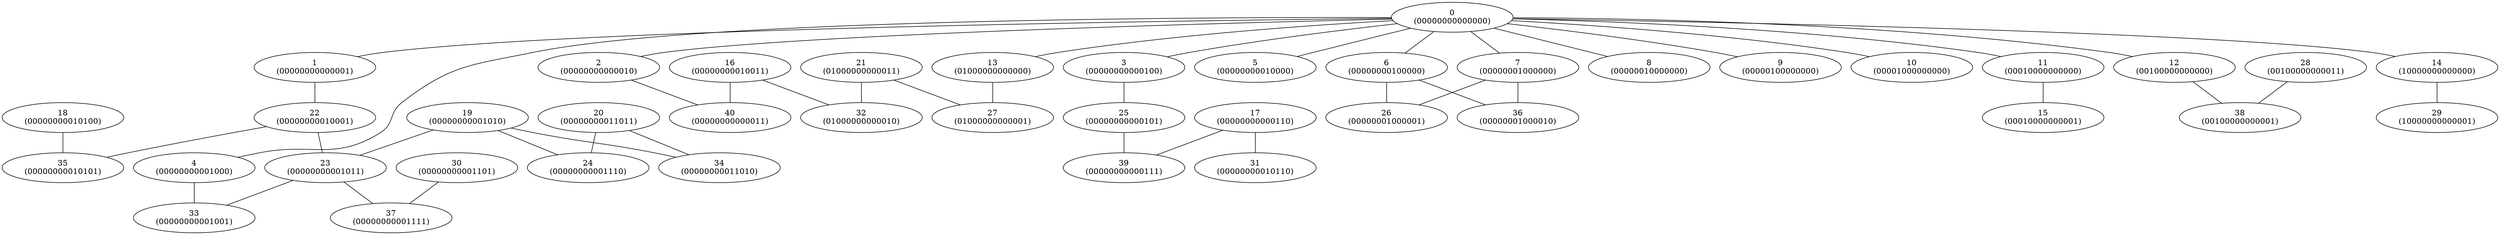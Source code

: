 graph fsm {
"0\n(00000000000000)"--"1\n(00000000000001)";
"0\n(00000000000000)"--"2\n(00000000000010)";
"0\n(00000000000000)"--"3\n(00000000000100)";
"0\n(00000000000000)"--"4\n(00000000001000)";
"0\n(00000000000000)"--"5\n(00000000010000)";
"0\n(00000000000000)"--"6\n(00000000100000)";
"0\n(00000000000000)"--"7\n(00000001000000)";
"0\n(00000000000000)"--"8\n(00000010000000)";
"0\n(00000000000000)"--"9\n(00000100000000)";
"0\n(00000000000000)"--"10\n(00001000000000)";
"0\n(00000000000000)"--"11\n(00010000000000)";
"0\n(00000000000000)"--"12\n(00100000000000)";
"0\n(00000000000000)"--"13\n(01000000000000)";
"0\n(00000000000000)"--"14\n(10000000000000)";
"1\n(00000000000001)"--"22\n(00000000010001)";
"2\n(00000000000010)"--"40\n(00000000000011)";
"3\n(00000000000100)"--"25\n(00000000000101)";
"4\n(00000000001000)"--"33\n(00000000001001)";
"6\n(00000000100000)"--"26\n(00000001000001)";
"6\n(00000000100000)"--"36\n(00000001000010)";
"7\n(00000001000000)"--"26\n(00000001000001)";
"7\n(00000001000000)"--"36\n(00000001000010)";
"11\n(00010000000000)"--"15\n(00010000000001)";
"12\n(00100000000000)"--"38\n(00100000000001)";
"13\n(01000000000000)"--"27\n(01000000000001)";
"14\n(10000000000000)"--"29\n(10000000000001)";
"16\n(00000000010011)"--"32\n(01000000000010)";
"16\n(00000000010011)"--"40\n(00000000000011)";
"17\n(00000000000110)"--"31\n(00000000010110)";
"17\n(00000000000110)"--"39\n(00000000000111)";
"18\n(00000000010100)"--"35\n(00000000010101)";
"19\n(00000000001010)"--"23\n(00000000001011)";
"19\n(00000000001010)"--"24\n(00000000001110)";
"19\n(00000000001010)"--"34\n(00000000011010)";
"20\n(00000000011011)"--"24\n(00000000001110)";
"20\n(00000000011011)"--"34\n(00000000011010)";
"21\n(01000000000011)"--"27\n(01000000000001)";
"21\n(01000000000011)"--"32\n(01000000000010)";
"22\n(00000000010001)"--"23\n(00000000001011)";
"22\n(00000000010001)"--"35\n(00000000010101)";
"23\n(00000000001011)"--"33\n(00000000001001)";
"23\n(00000000001011)"--"37\n(00000000001111)";
"25\n(00000000000101)"--"39\n(00000000000111)";
"28\n(00100000000011)"--"38\n(00100000000001)";
"30\n(00000000001101)"--"37\n(00000000001111)";
}